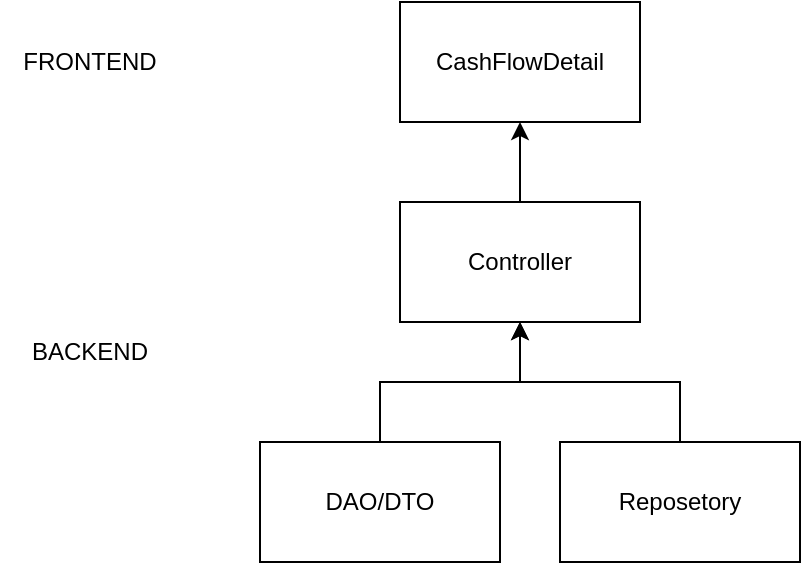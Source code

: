 <mxfile version="21.5.0" type="github">
  <diagram name="Seite-1" id="nGbcTih9HJXoeC_Z4p0X">
    <mxGraphModel dx="2206" dy="788" grid="1" gridSize="10" guides="1" tooltips="1" connect="1" arrows="1" fold="1" page="1" pageScale="1" pageWidth="827" pageHeight="1169" math="0" shadow="0">
      <root>
        <mxCell id="0" />
        <mxCell id="1" parent="0" />
        <mxCell id="FDLiloWbAIKrmna8ACbN-1" value="CashFlowDetail" style="rounded=0;whiteSpace=wrap;html=1;" vertex="1" parent="1">
          <mxGeometry x="80" y="120" width="120" height="60" as="geometry" />
        </mxCell>
        <mxCell id="FDLiloWbAIKrmna8ACbN-3" value="FRONTEND" style="text;html=1;strokeColor=none;fillColor=none;align=center;verticalAlign=middle;whiteSpace=wrap;rounded=0;" vertex="1" parent="1">
          <mxGeometry x="-120" y="135" width="90" height="30" as="geometry" />
        </mxCell>
        <mxCell id="FDLiloWbAIKrmna8ACbN-6" value="" style="edgeStyle=orthogonalEdgeStyle;rounded=0;orthogonalLoop=1;jettySize=auto;html=1;" edge="1" parent="1" source="FDLiloWbAIKrmna8ACbN-4" target="FDLiloWbAIKrmna8ACbN-1">
          <mxGeometry relative="1" as="geometry" />
        </mxCell>
        <mxCell id="FDLiloWbAIKrmna8ACbN-4" value="Controller" style="rounded=0;whiteSpace=wrap;html=1;" vertex="1" parent="1">
          <mxGeometry x="80" y="220" width="120" height="60" as="geometry" />
        </mxCell>
        <mxCell id="FDLiloWbAIKrmna8ACbN-7" value="" style="edgeStyle=orthogonalEdgeStyle;rounded=0;orthogonalLoop=1;jettySize=auto;html=1;" edge="1" parent="1" source="FDLiloWbAIKrmna8ACbN-5" target="FDLiloWbAIKrmna8ACbN-4">
          <mxGeometry relative="1" as="geometry" />
        </mxCell>
        <mxCell id="FDLiloWbAIKrmna8ACbN-5" value="DAO/DTO" style="rounded=0;whiteSpace=wrap;html=1;" vertex="1" parent="1">
          <mxGeometry x="10" y="340" width="120" height="60" as="geometry" />
        </mxCell>
        <mxCell id="FDLiloWbAIKrmna8ACbN-9" style="edgeStyle=orthogonalEdgeStyle;rounded=0;orthogonalLoop=1;jettySize=auto;html=1;entryX=0.5;entryY=1;entryDx=0;entryDy=0;" edge="1" parent="1" source="FDLiloWbAIKrmna8ACbN-8" target="FDLiloWbAIKrmna8ACbN-4">
          <mxGeometry relative="1" as="geometry">
            <Array as="points">
              <mxPoint x="220" y="310" />
              <mxPoint x="140" y="310" />
            </Array>
          </mxGeometry>
        </mxCell>
        <mxCell id="FDLiloWbAIKrmna8ACbN-8" value="Reposetory" style="rounded=0;whiteSpace=wrap;html=1;" vertex="1" parent="1">
          <mxGeometry x="160" y="340" width="120" height="60" as="geometry" />
        </mxCell>
        <mxCell id="FDLiloWbAIKrmna8ACbN-10" value="BACKEND" style="text;html=1;strokeColor=none;fillColor=none;align=center;verticalAlign=middle;whiteSpace=wrap;rounded=0;" vertex="1" parent="1">
          <mxGeometry x="-105" y="280" width="60" height="30" as="geometry" />
        </mxCell>
      </root>
    </mxGraphModel>
  </diagram>
</mxfile>
